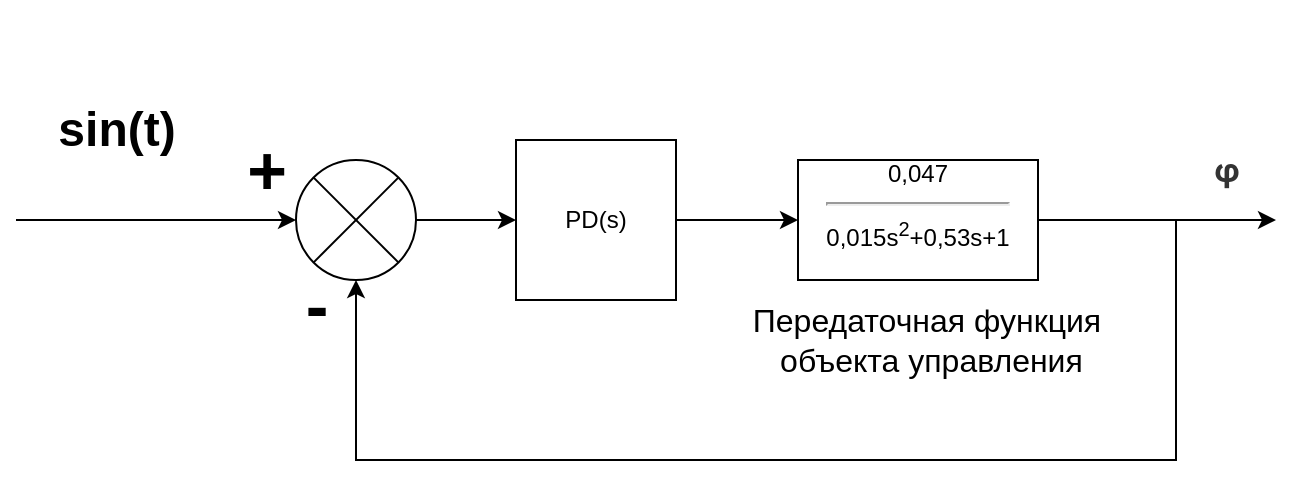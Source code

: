 <mxfile version="27.1.4">
  <diagram name="Страница — 1" id="W8DhVaYcGhDZfKBGQbMc">
    <mxGraphModel dx="994" dy="590" grid="1" gridSize="10" guides="1" tooltips="1" connect="1" arrows="1" fold="1" page="1" pageScale="1" pageWidth="827" pageHeight="1169" math="0" shadow="0">
      <root>
        <mxCell id="0" />
        <mxCell id="1" parent="0" />
        <mxCell id="TaUqz_f2WRjTD8NGO_VL-4" value="" style="edgeStyle=orthogonalEdgeStyle;rounded=0;orthogonalLoop=1;jettySize=auto;html=1;" parent="1" source="TaUqz_f2WRjTD8NGO_VL-1" target="TaUqz_f2WRjTD8NGO_VL-3" edge="1">
          <mxGeometry relative="1" as="geometry" />
        </mxCell>
        <mxCell id="TaUqz_f2WRjTD8NGO_VL-1" value="" style="shape=sumEllipse;perimeter=ellipsePerimeter;whiteSpace=wrap;html=1;backgroundOutline=1;" parent="1" vertex="1">
          <mxGeometry x="270" y="170" width="60" height="60" as="geometry" />
        </mxCell>
        <mxCell id="TaUqz_f2WRjTD8NGO_VL-2" value="" style="endArrow=classic;html=1;rounded=0;entryX=0;entryY=0.5;entryDx=0;entryDy=0;" parent="1" target="TaUqz_f2WRjTD8NGO_VL-1" edge="1">
          <mxGeometry width="50" height="50" relative="1" as="geometry">
            <mxPoint x="130" y="200" as="sourcePoint" />
            <mxPoint x="440" y="280" as="targetPoint" />
            <Array as="points">
              <mxPoint x="170" y="200" />
            </Array>
          </mxGeometry>
        </mxCell>
        <mxCell id="TaUqz_f2WRjTD8NGO_VL-8" value="" style="edgeStyle=orthogonalEdgeStyle;rounded=0;orthogonalLoop=1;jettySize=auto;html=1;" parent="1" source="TaUqz_f2WRjTD8NGO_VL-3" target="TaUqz_f2WRjTD8NGO_VL-7" edge="1">
          <mxGeometry relative="1" as="geometry" />
        </mxCell>
        <mxCell id="TaUqz_f2WRjTD8NGO_VL-3" value="PD(s)" style="whiteSpace=wrap;html=1;aspect=fixed;" parent="1" vertex="1">
          <mxGeometry x="380" y="160" width="80" height="80" as="geometry" />
        </mxCell>
        <mxCell id="TaUqz_f2WRjTD8NGO_VL-5" value="&lt;h1&gt;sin(t)&lt;/h1&gt;" style="text;html=1;align=center;verticalAlign=middle;resizable=0;points=[];autosize=1;strokeColor=none;fillColor=none;" parent="1" vertex="1">
          <mxGeometry x="140" y="120" width="80" height="70" as="geometry" />
        </mxCell>
        <mxCell id="TaUqz_f2WRjTD8NGO_VL-6" value="&lt;h1&gt;&lt;br&gt;&lt;/h1&gt;" style="text;html=1;align=center;verticalAlign=middle;resizable=0;points=[];autosize=1;strokeColor=none;fillColor=none;" parent="1" vertex="1">
          <mxGeometry x="571" y="90" width="20" height="70" as="geometry" />
        </mxCell>
        <mxCell id="TaUqz_f2WRjTD8NGO_VL-7" value="0,047&lt;div&gt;&lt;hr&gt;0,015s&lt;sup&gt;2&lt;/sup&gt;+0,53s+1&lt;br&gt;&lt;br&gt;&lt;/div&gt;" style="whiteSpace=wrap;html=1;" parent="1" vertex="1">
          <mxGeometry x="521" y="170" width="120" height="60" as="geometry" />
        </mxCell>
        <mxCell id="TaUqz_f2WRjTD8NGO_VL-9" value="&lt;font style=&quot;font-size: 16px;&quot;&gt;Передаточная функция&lt;br&gt;&amp;nbsp;объекта управления&lt;/font&gt;" style="text;html=1;align=center;verticalAlign=middle;resizable=0;points=[];autosize=1;strokeColor=none;fillColor=none;" parent="1" vertex="1">
          <mxGeometry x="485" y="235" width="200" height="50" as="geometry" />
        </mxCell>
        <mxCell id="TaUqz_f2WRjTD8NGO_VL-10" value="&lt;h1&gt;&lt;font style=&quot;font-size: 34px;&quot;&gt;-&lt;/font&gt;&lt;/h1&gt;" style="text;html=1;align=center;verticalAlign=middle;resizable=0;points=[];autosize=1;strokeColor=none;fillColor=none;" parent="1" vertex="1">
          <mxGeometry x="265" y="198" width="30" height="90" as="geometry" />
        </mxCell>
        <mxCell id="TaUqz_f2WRjTD8NGO_VL-11" value="&lt;h1&gt;&lt;font style=&quot;font-size: 34px;&quot;&gt;+&lt;/font&gt;&lt;/h1&gt;" style="text;html=1;align=center;verticalAlign=middle;resizable=0;points=[];autosize=1;strokeColor=none;fillColor=none;" parent="1" vertex="1">
          <mxGeometry x="235" y="130" width="40" height="90" as="geometry" />
        </mxCell>
        <mxCell id="TaUqz_f2WRjTD8NGO_VL-17" value="" style="endArrow=classic;html=1;rounded=0;entryX=0.5;entryY=1;entryDx=0;entryDy=0;" parent="1" target="TaUqz_f2WRjTD8NGO_VL-1" edge="1">
          <mxGeometry width="50" height="50" relative="1" as="geometry">
            <mxPoint x="710" y="200" as="sourcePoint" />
            <mxPoint x="300" y="320" as="targetPoint" />
            <Array as="points">
              <mxPoint x="710" y="320" />
              <mxPoint x="300" y="320" />
            </Array>
          </mxGeometry>
        </mxCell>
        <mxCell id="TaUqz_f2WRjTD8NGO_VL-18" value="" style="endArrow=classic;html=1;rounded=0;exitX=1;exitY=0.5;exitDx=0;exitDy=0;" parent="1" source="TaUqz_f2WRjTD8NGO_VL-7" edge="1">
          <mxGeometry width="50" height="50" relative="1" as="geometry">
            <mxPoint x="650" y="200" as="sourcePoint" />
            <mxPoint x="760" y="200" as="targetPoint" />
          </mxGeometry>
        </mxCell>
        <mxCell id="TaUqz_f2WRjTD8NGO_VL-19" value="&lt;strong style=&quot;color: rgb(51, 51, 51); font-family: &amp;quot;YS Text&amp;quot;, -apple-system, BlinkMacSystemFont, Arial, Helvetica, &amp;quot;Arial Unicode MS&amp;quot;, sans-serif; font-size: 16px; text-align: left; text-wrap-mode: wrap; background-color: rgb(255, 255, 255);&quot;&gt;φ&lt;/strong&gt;" style="text;html=1;align=center;verticalAlign=middle;resizable=0;points=[];autosize=1;strokeColor=none;fillColor=none;" parent="1" vertex="1">
          <mxGeometry x="720" y="160" width="30" height="30" as="geometry" />
        </mxCell>
      </root>
    </mxGraphModel>
  </diagram>
</mxfile>
